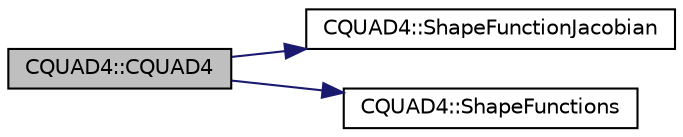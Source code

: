 digraph "CQUAD4::CQUAD4"
{
 // LATEX_PDF_SIZE
  edge [fontname="Helvetica",fontsize="10",labelfontname="Helvetica",labelfontsize="10"];
  node [fontname="Helvetica",fontsize="10",shape=record];
  rankdir="LR";
  Node1 [label="CQUAD4::CQUAD4",height=0.2,width=0.4,color="black", fillcolor="grey75", style="filled", fontcolor="black",tooltip="Constructor of the class."];
  Node1 -> Node2 [color="midnightblue",fontsize="10",style="solid",fontname="Helvetica"];
  Node2 [label="CQUAD4::ShapeFunctionJacobian",height=0.2,width=0.4,color="black", fillcolor="white", style="filled",URL="$classCQUAD4.html#a220e838db69ec971922f794e993f6471",tooltip="Shape function Jacobian (dNi) evaluated at point Xi,Eta."];
  Node1 -> Node3 [color="midnightblue",fontsize="10",style="solid",fontname="Helvetica"];
  Node3 [label="CQUAD4::ShapeFunctions",height=0.2,width=0.4,color="black", fillcolor="white", style="filled",URL="$classCQUAD4.html#abb113a43f67a1efc4a737ff35b5919fa",tooltip="Shape functions (Ni) evaluated at point Xi,Eta."];
}
